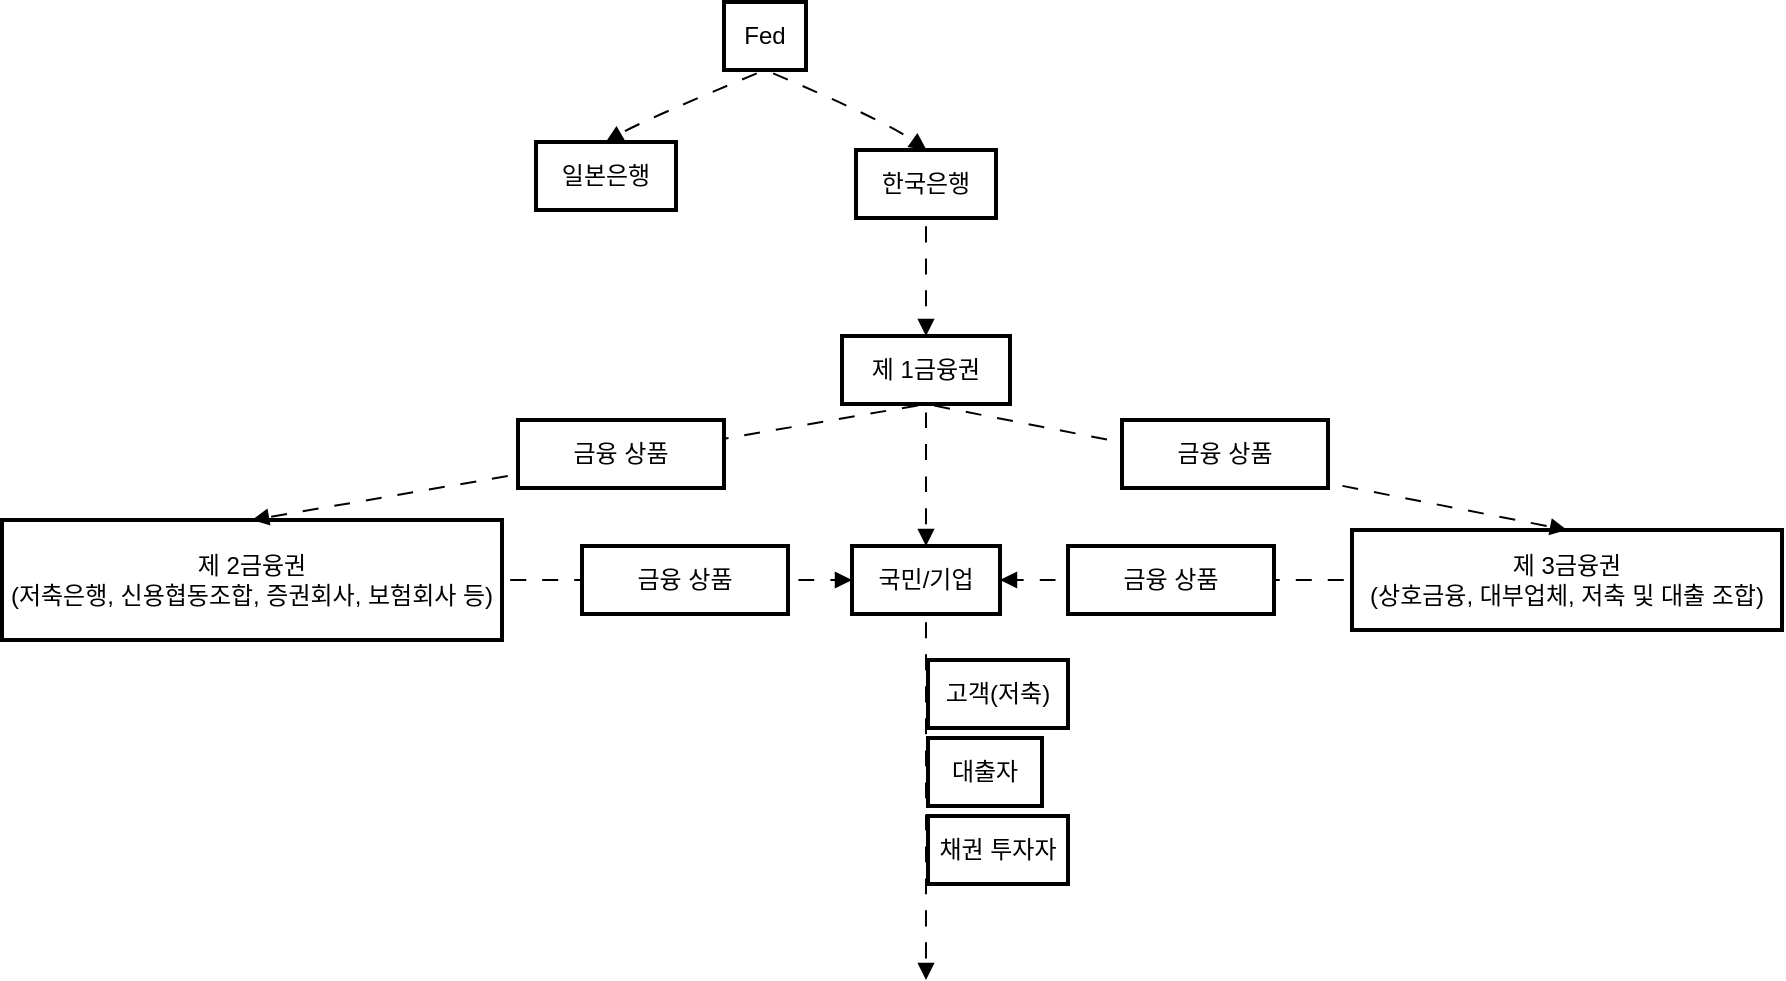 <mxfile version="22.1.16" type="github">
  <diagram name="페이지-1" id="qFB67nF9oNWiApeHcwv-">
    <mxGraphModel dx="2261" dy="1868" grid="1" gridSize="10" guides="1" tooltips="1" connect="1" arrows="1" fold="1" page="1" pageScale="1" pageWidth="827" pageHeight="1169" math="0" shadow="0">
      <root>
        <mxCell id="0" />
        <mxCell id="1" parent="0" />
        <mxCell id="2" value="Fed" style="whiteSpace=wrap;strokeWidth=2;" parent="1" vertex="1">
          <mxGeometry x="121" width="41" height="34" as="geometry" />
        </mxCell>
        <mxCell id="3" value="일본은행" style="whiteSpace=wrap;strokeWidth=2;" parent="1" vertex="1">
          <mxGeometry x="27" y="70" width="70" height="34" as="geometry" />
        </mxCell>
        <mxCell id="4" value="한국은행" style="whiteSpace=wrap;strokeWidth=2;" parent="1" vertex="1">
          <mxGeometry x="187" y="74" width="70" height="34" as="geometry" />
        </mxCell>
        <mxCell id="5" value="제 1금융권" style="whiteSpace=wrap;strokeWidth=2;" parent="1" vertex="1">
          <mxGeometry x="180" y="167" width="84" height="34" as="geometry" />
        </mxCell>
        <mxCell id="6" value="제 2금융권&#xa;(저축은행, 신용협동조합, 증권회사, 보험회사 등)" style="whiteSpace=wrap;strokeWidth=2;" parent="1" vertex="1">
          <mxGeometry x="-240" y="259" width="250" height="60" as="geometry" />
        </mxCell>
        <mxCell id="7" value="제 3금융권&#xa;(상호금융, 대부업체, 저축 및 대출 조합)" style="whiteSpace=wrap;strokeWidth=2;" parent="1" vertex="1">
          <mxGeometry x="435" y="264" width="215" height="50" as="geometry" />
        </mxCell>
        <mxCell id="12" value="채권 투자자" style="whiteSpace=wrap;strokeWidth=2;" parent="1" vertex="1">
          <mxGeometry x="223" y="407" width="70" height="34" as="geometry" />
        </mxCell>
        <mxCell id="14" value="대출자" style="whiteSpace=wrap;strokeWidth=2;" parent="1" vertex="1">
          <mxGeometry x="223" y="368" width="57" height="34" as="geometry" />
        </mxCell>
        <mxCell id="15" value="" style="curved=1;startArrow=none;endArrow=block;exitX=0.5;exitY=1;entryX=0.499;entryY=-0.015;exitDx=0;exitDy=0;flowAnimation=1;" parent="1" source="2" target="3" edge="1">
          <mxGeometry relative="1" as="geometry">
            <Array as="points">
              <mxPoint x="81" y="59" />
            </Array>
          </mxGeometry>
        </mxCell>
        <mxCell id="16" value="" style="curved=1;startArrow=none;endArrow=block;exitX=0.5;exitY=1;entryX=0.504;entryY=-0.015;exitDx=0;exitDy=0;flowAnimation=1;" parent="1" source="2" target="4" edge="1">
          <mxGeometry relative="1" as="geometry">
            <Array as="points">
              <mxPoint x="201" y="59" />
            </Array>
          </mxGeometry>
        </mxCell>
        <mxCell id="20" value="" style="curved=1;startArrow=none;endArrow=block;exitX=0.5;exitY=1;entryX=0.5;entryY=0;exitDx=0;exitDy=0;entryDx=0;entryDy=0;flowAnimation=1;" parent="1" source="4" target="5" edge="1">
          <mxGeometry relative="1" as="geometry">
            <Array as="points" />
          </mxGeometry>
        </mxCell>
        <mxCell id="21" value="" style="curved=1;startArrow=none;endArrow=block;entryX=0.5;entryY=0;entryDx=0;entryDy=0;exitX=0.5;exitY=1;exitDx=0;exitDy=0;flowAnimation=1;" parent="1" source="5" target="6" edge="1">
          <mxGeometry relative="1" as="geometry">
            <Array as="points" />
            <mxPoint x="345" y="110" as="sourcePoint" />
          </mxGeometry>
        </mxCell>
        <mxCell id="23" value="" style="curved=1;startArrow=none;endArrow=block;exitX=0.5;exitY=1;entryX=0.5;entryY=0;exitDx=0;exitDy=0;entryDx=0;entryDy=0;flowAnimation=1;" parent="1" source="5" target="7" edge="1">
          <mxGeometry relative="1" as="geometry">
            <Array as="points" />
          </mxGeometry>
        </mxCell>
        <mxCell id="25" value="" style="curved=1;startArrow=none;endArrow=block;exitX=1;exitY=0.5;entryX=0;entryY=0.5;exitDx=0;exitDy=0;entryDx=0;entryDy=0;flowAnimation=1;" parent="1" source="6" target="8" edge="1">
          <mxGeometry relative="1" as="geometry">
            <Array as="points" />
          </mxGeometry>
        </mxCell>
        <mxCell id="27" value="" style="curved=1;startArrow=none;endArrow=block;exitX=0;exitY=0.5;exitDx=0;exitDy=0;entryX=1;entryY=0.5;entryDx=0;entryDy=0;flowAnimation=1;" parent="1" source="7" target="8" edge="1">
          <mxGeometry relative="1" as="geometry">
            <Array as="points" />
            <mxPoint x="360" y="279" as="targetPoint" />
          </mxGeometry>
        </mxCell>
        <mxCell id="Tbj3dXXn1PB6mxJJsbZi-35" value="" style="curved=1;startArrow=none;endArrow=block;exitX=0.5;exitY=1;exitDx=0;exitDy=0;flowAnimation=1;" edge="1" parent="1" source="8">
          <mxGeometry relative="1" as="geometry">
            <Array as="points" />
            <mxPoint x="232" y="230" as="sourcePoint" />
            <mxPoint x="222" y="489" as="targetPoint" />
          </mxGeometry>
        </mxCell>
        <mxCell id="Tbj3dXXn1PB6mxJJsbZi-36" value="" style="curved=1;startArrow=none;endArrow=block;exitX=0.5;exitY=1;exitDx=0;exitDy=0;flowAnimation=1;" edge="1" parent="1" source="5" target="8">
          <mxGeometry relative="1" as="geometry">
            <Array as="points" />
            <mxPoint x="222" y="201" as="sourcePoint" />
            <mxPoint x="222" y="420" as="targetPoint" />
          </mxGeometry>
        </mxCell>
        <mxCell id="8" value="국민/기업" style="whiteSpace=wrap;strokeWidth=2;" parent="1" vertex="1">
          <mxGeometry x="185" y="272" width="74" height="34" as="geometry" />
        </mxCell>
        <mxCell id="Tbj3dXXn1PB6mxJJsbZi-37" value="고객(저축)" style="whiteSpace=wrap;strokeWidth=2;" vertex="1" parent="1">
          <mxGeometry x="223" y="329" width="70" height="34" as="geometry" />
        </mxCell>
        <mxCell id="Tbj3dXXn1PB6mxJJsbZi-39" value="금융 상품" style="whiteSpace=wrap;strokeWidth=2;" vertex="1" parent="1">
          <mxGeometry x="50" y="272" width="103" height="34" as="geometry" />
        </mxCell>
        <mxCell id="Tbj3dXXn1PB6mxJJsbZi-41" value="금융 상품" style="whiteSpace=wrap;strokeWidth=2;" vertex="1" parent="1">
          <mxGeometry x="320" y="209" width="103" height="34" as="geometry" />
        </mxCell>
        <mxCell id="Tbj3dXXn1PB6mxJJsbZi-46" value="금융 상품" style="whiteSpace=wrap;strokeWidth=2;" vertex="1" parent="1">
          <mxGeometry x="18" y="209" width="103" height="34" as="geometry" />
        </mxCell>
        <mxCell id="Tbj3dXXn1PB6mxJJsbZi-48" value="금융 상품" style="whiteSpace=wrap;strokeWidth=2;" vertex="1" parent="1">
          <mxGeometry x="293" y="272" width="103" height="34" as="geometry" />
        </mxCell>
      </root>
    </mxGraphModel>
  </diagram>
</mxfile>
